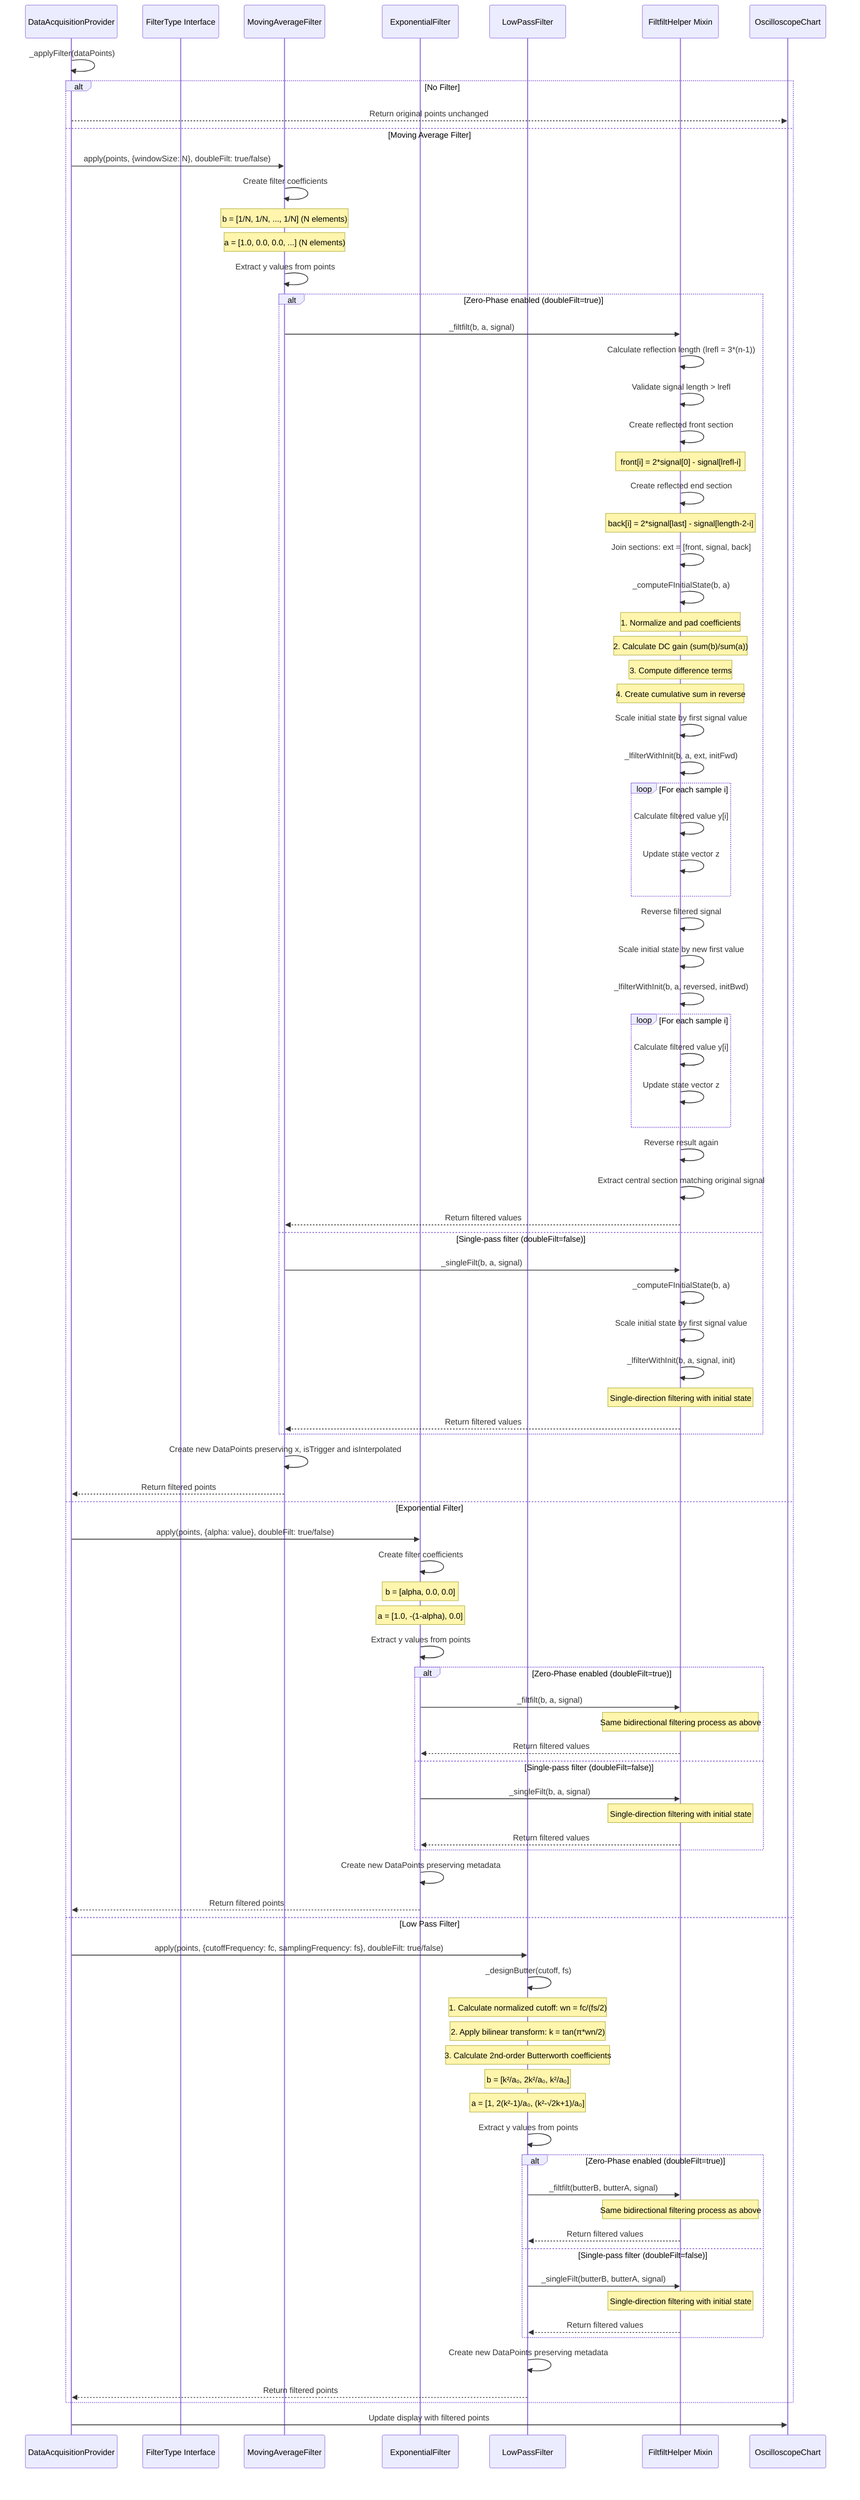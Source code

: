 sequenceDiagram
    participant Provider as DataAcquisitionProvider
    participant FilterType as FilterType Interface
    participant MA as MovingAverageFilter
    participant Exp as ExponentialFilter
    participant LP as LowPassFilter
    participant FFHelper as FiltfiltHelper Mixin
    participant Chart as OscilloscopeChart

    Provider->>Provider: _applyFilter(dataPoints)
    
    alt No Filter
        Provider-->>Chart: Return original points unchanged
    else Moving Average Filter
        Provider->>MA: apply(points, {windowSize: N}, doubleFilt: true/false)
        
        MA->>MA: Create filter coefficients
        Note over MA: b = [1/N, 1/N, ..., 1/N] (N elements)
        Note over MA: a = [1.0, 0.0, 0.0, ...] (N elements)
        MA->>MA: Extract y values from points
        
        alt Zero-Phase enabled (doubleFilt=true)
            MA->>FFHelper: _filtfilt(b, a, signal)
            
            %% Signal extension process
            FFHelper->>FFHelper: Calculate reflection length (lrefl = 3*(n-1))
            FFHelper->>FFHelper: Validate signal length > lrefl
            FFHelper->>FFHelper: Create reflected front section
            Note over FFHelper: front[i] = 2*signal[0] - signal[lrefl-i]
            FFHelper->>FFHelper: Create reflected end section
            Note over FFHelper: back[i] = 2*signal[last] - signal[length-2-i]
            FFHelper->>FFHelper: Join sections: ext = [front, signal, back]
            
            %% Initial state computation
            FFHelper->>FFHelper: _computeFInitialState(b, a)
            Note over FFHelper: 1. Normalize and pad coefficients
            Note over FFHelper: 2. Calculate DC gain (sum(b)/sum(a))
            Note over FFHelper: 3. Compute difference terms
            Note over FFHelper: 4. Create cumulative sum in reverse
            FFHelper->>FFHelper: Scale initial state by first signal value
            
            %% Forward filtering
            FFHelper->>FFHelper: _lfilterWithInit(b, a, ext, initFwd)
            loop For each sample i
                FFHelper->>FFHelper: Calculate filtered value y[i]
                FFHelper->>FFHelper: Update state vector z
            end
            
            %% Reverse and backward filtering
            FFHelper->>FFHelper: Reverse filtered signal
            FFHelper->>FFHelper: Scale initial state by new first value
            FFHelper->>FFHelper: _lfilterWithInit(b, a, reversed, initBwd)
            loop For each sample i
                FFHelper->>FFHelper: Calculate filtered value y[i]
                FFHelper->>FFHelper: Update state vector z
            end
            
            %% Extract result and return
            FFHelper->>FFHelper: Reverse result again
            FFHelper->>FFHelper: Extract central section matching original signal
            FFHelper-->>MA: Return filtered values
        else Single-pass filter (doubleFilt=false)
            MA->>FFHelper: _singleFilt(b, a, signal)
            FFHelper->>FFHelper: _computeFInitialState(b, a)
            FFHelper->>FFHelper: Scale initial state by first signal value
            FFHelper->>FFHelper: _lfilterWithInit(b, a, signal, init)
            Note over FFHelper: Single-direction filtering with initial state
            FFHelper-->>MA: Return filtered values
        end
        
        MA->>MA: Create new DataPoints preserving x, isTrigger and isInterpolated
        MA-->>Provider: Return filtered points
    else Exponential Filter
        Provider->>Exp: apply(points, {alpha: value}, doubleFilt: true/false)
        
        Exp->>Exp: Create filter coefficients
        Note over Exp: b = [alpha, 0.0, 0.0]
        Note over Exp: a = [1.0, -(1-alpha), 0.0]
        Exp->>Exp: Extract y values from points
        
        alt Zero-Phase enabled (doubleFilt=true)
            Exp->>FFHelper: _filtfilt(b, a, signal)
            Note over FFHelper: Same bidirectional filtering process as above
            FFHelper-->>Exp: Return filtered values
        else Single-pass filter (doubleFilt=false)
            Exp->>FFHelper: _singleFilt(b, a, signal)
            Note over FFHelper: Single-direction filtering with initial state
            FFHelper-->>Exp: Return filtered values
        end
        
        Exp->>Exp: Create new DataPoints preserving metadata
        Exp-->>Provider: Return filtered points
    else Low Pass Filter
        Provider->>LP: apply(points, {cutoffFrequency: fc, samplingFrequency: fs}, doubleFilt: true/false)
        
        LP->>LP: _designButter(cutoff, fs)
        Note over LP: 1. Calculate normalized cutoff: wn = fc/(fs/2)
        Note over LP: 2. Apply bilinear transform: k = tan(π*wn/2)
        Note over LP: 3. Calculate 2nd-order Butterworth coefficients
        Note over LP: b = [k²/a₀, 2k²/a₀, k²/a₀]
        Note over LP: a = [1, 2(k²-1)/a₀, (k²-√2k+1)/a₀]
        LP->>LP: Extract y values from points
        
        alt Zero-Phase enabled (doubleFilt=true)
            LP->>FFHelper: _filtfilt(butterB, butterA, signal)
            Note over FFHelper: Same bidirectional filtering process as above
            FFHelper-->>LP: Return filtered values
        else Single-pass filter (doubleFilt=false)
            LP->>FFHelper: _singleFilt(butterB, butterA, signal)
            Note over FFHelper: Single-direction filtering with initial state
            FFHelper-->>LP: Return filtered values
        end
        
        LP->>LP: Create new DataPoints preserving metadata
        LP-->>Provider: Return filtered points
    end
    
    Provider->>Chart: Update display with filtered points